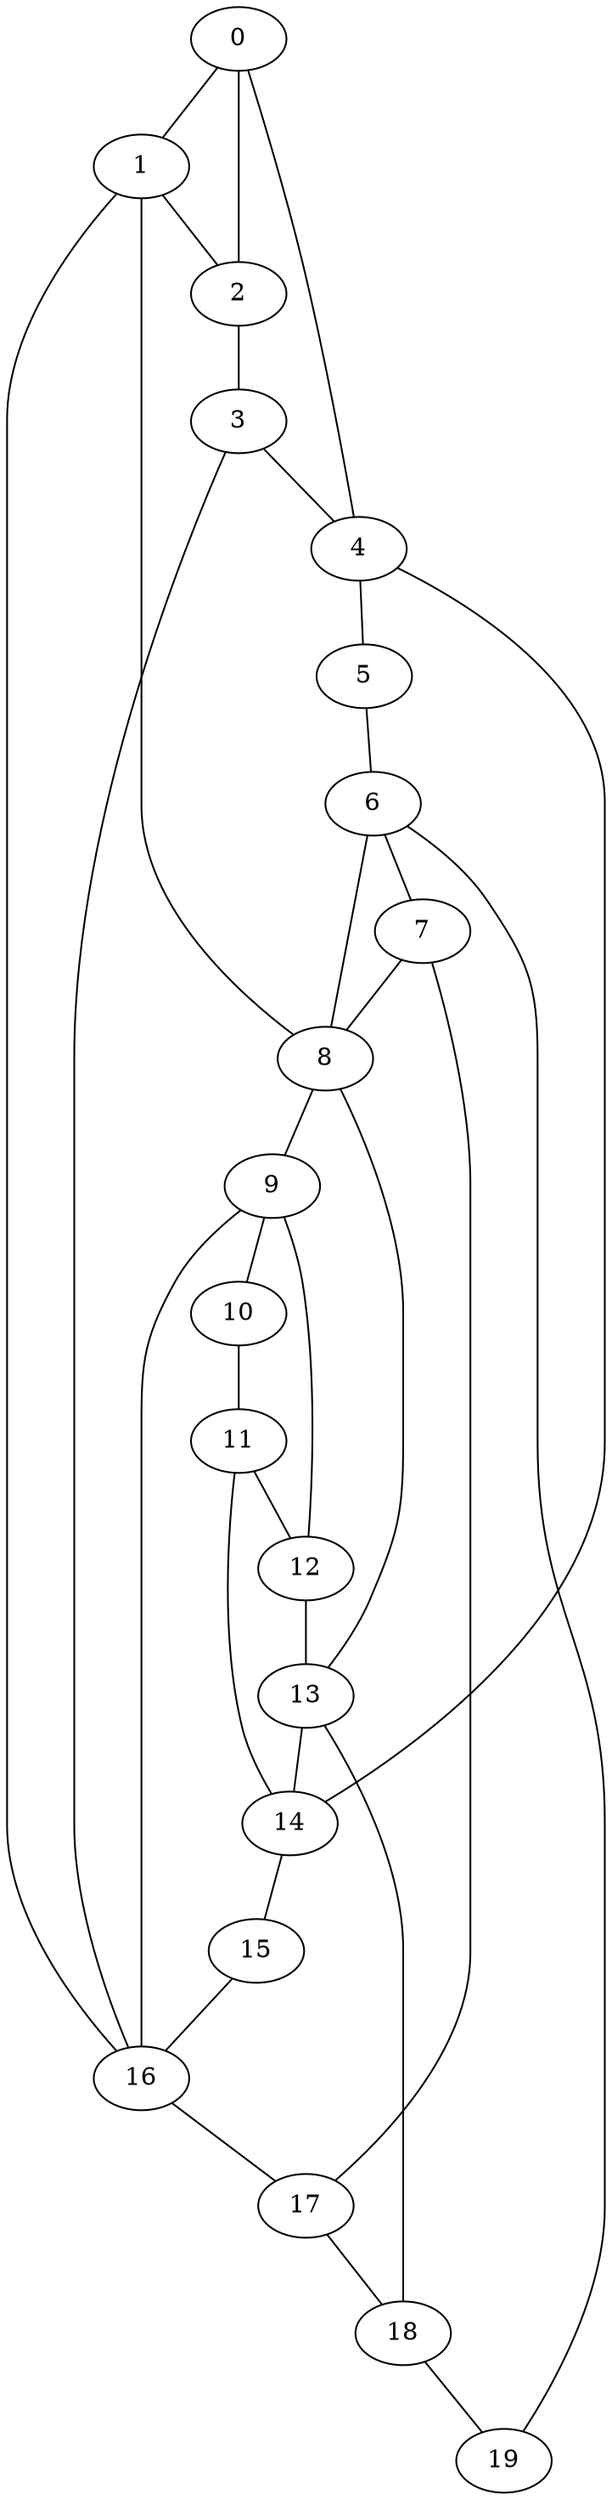 graph graphname {0--1
0--2
0--4
1--2
1--8
1--16
2--3
3--4
3--16
4--5
4--14
5--6
6--7
6--8
6--19
7--8
7--17
8--9
8--13
9--10
9--12
9--16
10--11
11--12
11--14
12--13
13--14
13--18
14--15
15--16
16--17
17--18
18--19
}